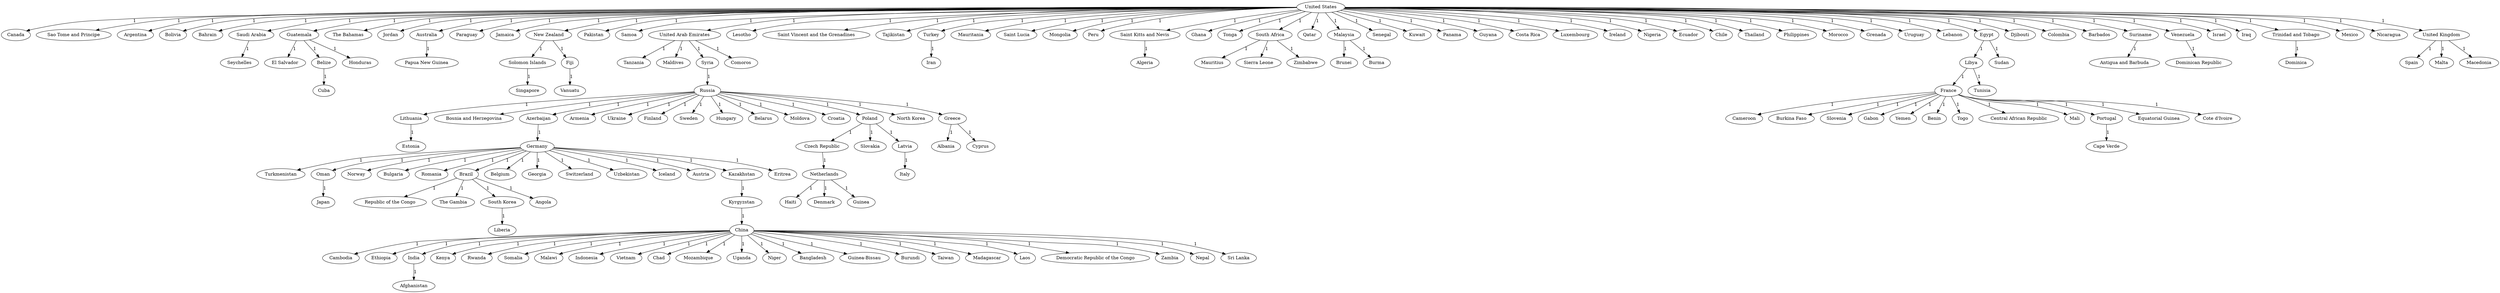 digraph graphname {
Canada;
"Sao Tome and Principe";
Turkmenistan;
Lithuania;
Cambodia;
"Republic of the Congo";
Ethiopia;
"The Gambia";
Argentina;
Bolivia;
Cameroon;
"Burkina Faso";
Bahrain;
"Saudi Arabia";
"Cape Verde";
Slovenia;
Guatemala;
"Bosnia and Herzegovina";
"The Bahamas";
Jordan;
Dominica;
Australia;
Liberia;
Netherlands;
Paraguay;
Jamaica;
Oman;
Tanzania;
Gabon;
"New Zealand";
Yemen;
Pakistan;
Albania;
Samoa;
"United Arab Emirates";
India;
Azerbaijan;
Lesotho;
"Saint Vincent and the Grenadines";
Kenya;
"South Korea";
Tajikistan;
Turkey;
Afghanistan;
"Czech Republic";
Mauritania;
"Solomon Islands";
"Saint Lucia";
Mongolia;
France;
Rwanda;
Slovakia;
Somalia;
Peru;
Vanuatu;
Norway;
Malawi;
Benin;
Singapore;
"Saint Kitts and Nevis";
Togo;
China;
Armenia;
"Dominican Republic";
Ukraine;
Ghana;
Tonga;
Finland;
Libya;
Indonesia;
"Central African Republic";
Mauritius;
Sweden;
Vietnam;
Mali;
Russia;
Bulgaria;
"United States";
Romania;
Angola;
Chad;
"South Africa";
Cyprus;
Qatar;
Malaysia;
Senegal;
Mozambique;
Uganda;
Hungary;
Niger;
Brazil;
Kuwait;
Panama;
Guyana;
"Costa Rica";
Luxembourg;
Ireland;
Nigeria;
Ecuador;
Bangladesh;
Brunei;
Belarus;
Iran;
Algeria;
"El Salvador";
Chile;
Belgium;
Thailand;
Haiti;
Belize;
"Sierra Leone";
Georgia;
Denmark;
Philippines;
Moldova;
Morocco;
Croatia;
"Guinea-Bissau";
Switzerland;
Grenada;
Seychelles;
Portugal;
Estonia;
Uruguay;
"Equatorial Guinea";
Lebanon;
Uzbekistan;
Egypt;
Djibouti;
"Antigua and Barbuda";
Spain;
Colombia;
Burundi;
Taiwan;
Fiji;
Barbados;
Madagascar;
Italy;
Sudan;
Laos;
Malta;
"Democratic Republic of the Congo";
Maldives;
Suriname;
Venezuela;
Israel;
Iceland;
Zambia;
Austria;
"Papua New Guinea";
"Cote d'Ivoire";
Zimbabwe;
Germany;
Kazakhstan;
Poland;
Eritrea;
Kyrgyzstan;
Iraq;
Macedonia;
"North Korea";
"Trinidad and Tobago";
Latvia;
Japan;
Syria;
Nepal;
Burma;
Honduras;
Mexico;
Tunisia;
Nicaragua;
Cuba;
"United Kingdom";
Greece;
"Sri Lanka";
Guinea;
Comoros;
Lithuania -> Estonia  [weight=1, label=1];
"Saudi Arabia" -> Seychelles  [weight=1, label=1];
Guatemala -> "El Salvador"  [weight=1, label=1];
Guatemala -> Belize  [weight=1, label=1];
Guatemala -> Honduras  [weight=1, label=1];
Australia -> "Papua New Guinea"  [weight=1, label=1];
Netherlands -> Haiti  [weight=1, label=1];
Netherlands -> Denmark  [weight=1, label=1];
Netherlands -> Guinea  [weight=1, label=1];
Oman -> Japan  [weight=1, label=1];
"New Zealand" -> "Solomon Islands"  [weight=1, label=1];
"New Zealand" -> Fiji  [weight=1, label=1];
"United Arab Emirates" -> Tanzania  [weight=1, label=1];
"United Arab Emirates" -> Maldives  [weight=1, label=1];
"United Arab Emirates" -> Syria  [weight=1, label=1];
"United Arab Emirates" -> Comoros  [weight=1, label=1];
India -> Afghanistan  [weight=1, label=1];
Azerbaijan -> Germany  [weight=1, label=1];
"South Korea" -> Liberia  [weight=1, label=1];
Turkey -> Iran  [weight=1, label=1];
"Czech Republic" -> Netherlands  [weight=1, label=1];
"Solomon Islands" -> Singapore  [weight=1, label=1];
France -> Cameroon  [weight=1, label=1];
France -> "Burkina Faso"  [weight=1, label=1];
France -> Slovenia  [weight=1, label=1];
France -> Gabon  [weight=1, label=1];
France -> Yemen  [weight=1, label=1];
France -> Benin  [weight=1, label=1];
France -> Togo  [weight=1, label=1];
France -> "Central African Republic"  [weight=1, label=1];
France -> Mali  [weight=1, label=1];
France -> Portugal  [weight=1, label=1];
France -> "Cote d'Ivoire"  [weight=1, label=1];
France -> "Equatorial Guinea"  [weight=1, label=1];
"Saint Kitts and Nevis" -> Algeria  [weight=1, label=1];
China -> Cambodia  [weight=1, label=1];
China -> Ethiopia  [weight=1, label=1];
China -> "Sri Lanka"  [weight=1, label=1];
China -> India  [weight=1, label=1];
China -> Madagascar  [weight=1, label=1];
China -> Kenya  [weight=1, label=1];
China -> Rwanda  [weight=1, label=1];
China -> Somalia  [weight=1, label=1];
China -> Malawi  [weight=1, label=1];
China -> Indonesia  [weight=1, label=1];
China -> Chad  [weight=1, label=1];
China -> Vietnam  [weight=1, label=1];
China -> Mozambique  [weight=1, label=1];
China -> Uganda  [weight=1, label=1];
China -> Niger  [weight=1, label=1];
China -> Bangladesh  [weight=1, label=1];
China -> "Guinea-Bissau"  [weight=1, label=1];
China -> Burundi  [weight=1, label=1];
China -> Taiwan  [weight=1, label=1];
China -> Laos  [weight=1, label=1];
China -> "Democratic Republic of the Congo"  [weight=1, label=1];
China -> Zambia  [weight=1, label=1];
China -> Nepal  [weight=1, label=1];
Libya -> France  [weight=1, label=1];
Libya -> Tunisia  [weight=1, label=1];
Russia -> Lithuania  [weight=1, label=1];
Russia -> "Bosnia and Herzegovina"  [weight=1, label=1];
Russia -> Azerbaijan  [weight=1, label=1];
Russia -> Hungary  [weight=1, label=1];
Russia -> Armenia  [weight=1, label=1];
Russia -> Ukraine  [weight=1, label=1];
Russia -> Finland  [weight=1, label=1];
Russia -> Sweden  [weight=1, label=1];
Russia -> Belarus  [weight=1, label=1];
Russia -> Moldova  [weight=1, label=1];
Russia -> Croatia  [weight=1, label=1];
Russia -> Poland  [weight=1, label=1];
Russia -> "North Korea"  [weight=1, label=1];
Russia -> Greece  [weight=1, label=1];
"United States" -> Canada  [weight=1, label=1];
"United States" -> "Sao Tome and Principe"  [weight=1, label=1];
"United States" -> Argentina  [weight=1, label=1];
"United States" -> Bolivia  [weight=1, label=1];
"United States" -> Bahrain  [weight=1, label=1];
"United States" -> "Saudi Arabia"  [weight=1, label=1];
"United States" -> Guatemala  [weight=1, label=1];
"United States" -> Kuwait  [weight=1, label=1];
"United States" -> Jamaica  [weight=1, label=1];
"United States" -> "New Zealand"  [weight=1, label=1];
"United States" -> Pakistan  [weight=1, label=1];
"United States" -> Samoa  [weight=1, label=1];
"United States" -> "United Arab Emirates"  [weight=1, label=1];
"United States" -> Lesotho  [weight=1, label=1];
"United States" -> "Saint Vincent and the Grenadines"  [weight=1, label=1];
"United States" -> Tajikistan  [weight=1, label=1];
"United States" -> Turkey  [weight=1, label=1];
"United States" -> "Saint Lucia"  [weight=1, label=1];
"United States" -> Mongolia  [weight=1, label=1];
"United States" -> Peru  [weight=1, label=1];
"United States" -> "Saint Kitts and Nevis"  [weight=1, label=1];
"United States" -> Ghana  [weight=1, label=1];
"United States" -> Tonga  [weight=1, label=1];
"United States" -> "South Africa"  [weight=1, label=1];
"United States" -> Malaysia  [weight=1, label=1];
"United States" -> Senegal  [weight=1, label=1];
"United States" -> "The Bahamas"  [weight=1, label=1];
"United States" -> Panama  [weight=1, label=1];
"United States" -> "Costa Rica"  [weight=1, label=1];
"United States" -> Luxembourg  [weight=1, label=1];
"United States" -> Ireland  [weight=1, label=1];
"United States" -> Nigeria  [weight=1, label=1];
"United States" -> Ecuador  [weight=1, label=1];
"United States" -> Australia  [weight=1, label=1];
"United States" -> Chile  [weight=1, label=1];
"United States" -> Thailand  [weight=1, label=1];
"United States" -> Philippines  [weight=1, label=1];
"United States" -> Morocco  [weight=1, label=1];
"United States" -> Grenada  [weight=1, label=1];
"United States" -> Iraq  [weight=1, label=1];
"United States" -> Uruguay  [weight=1, label=1];
"United States" -> Mexico  [weight=1, label=1];
"United States" -> Lebanon  [weight=1, label=1];
"United States" -> Djibouti  [weight=1, label=1];
"United States" -> Colombia  [weight=1, label=1];
"United States" -> Nicaragua  [weight=1, label=1];
"United States" -> Barbados  [weight=1, label=1];
"United States" -> Qatar  [weight=1, label=1];
"United States" -> Suriname  [weight=1, label=1];
"United States" -> Venezuela  [weight=1, label=1];
"United States" -> Israel  [weight=1, label=1];
"United States" -> Jordan  [weight=1, label=1];
"United States" -> Mauritania  [weight=1, label=1];
"United States" -> "Trinidad and Tobago"  [weight=1, label=1];
"United States" -> Guyana  [weight=1, label=1];
"United States" -> Egypt  [weight=1, label=1];
"United States" -> "United Kingdom"  [weight=1, label=1];
"United States" -> Paraguay  [weight=1, label=1];
"South Africa" -> Mauritius  [weight=1, label=1];
"South Africa" -> "Sierra Leone"  [weight=1, label=1];
"South Africa" -> Zimbabwe  [weight=1, label=1];
Malaysia -> Brunei  [weight=1, label=1];
Malaysia -> Burma  [weight=1, label=1];
Brazil -> "Republic of the Congo"  [weight=1, label=1];
Brazil -> "The Gambia"  [weight=1, label=1];
Brazil -> "South Korea"  [weight=1, label=1];
Brazil -> Angola  [weight=1, label=1];
Belize -> Cuba  [weight=1, label=1];
Portugal -> "Cape Verde"  [weight=1, label=1];
Egypt -> Libya  [weight=1, label=1];
Egypt -> Sudan  [weight=1, label=1];
Fiji -> Vanuatu  [weight=1, label=1];
Suriname -> "Antigua and Barbuda"  [weight=1, label=1];
Venezuela -> "Dominican Republic"  [weight=1, label=1];
Germany -> Turkmenistan  [weight=1, label=1];
Germany -> Oman  [weight=1, label=1];
Germany -> Eritrea  [weight=1, label=1];
Germany -> Norway  [weight=1, label=1];
Germany -> Bulgaria  [weight=1, label=1];
Germany -> Romania  [weight=1, label=1];
Germany -> Brazil  [weight=1, label=1];
Germany -> Belgium  [weight=1, label=1];
Germany -> Georgia  [weight=1, label=1];
Germany -> Switzerland  [weight=1, label=1];
Germany -> Uzbekistan  [weight=1, label=1];
Germany -> Iceland  [weight=1, label=1];
Germany -> Austria  [weight=1, label=1];
Germany -> Kazakhstan  [weight=1, label=1];
Kazakhstan -> Kyrgyzstan  [weight=1, label=1];
Poland -> "Czech Republic"  [weight=1, label=1];
Poland -> Slovakia  [weight=1, label=1];
Poland -> Latvia  [weight=1, label=1];
Kyrgyzstan -> China  [weight=1, label=1];
"Trinidad and Tobago" -> Dominica  [weight=1, label=1];
Latvia -> Italy  [weight=1, label=1];
Syria -> Russia  [weight=1, label=1];
"United Kingdom" -> Spain  [weight=1, label=1];
"United Kingdom" -> Malta  [weight=1, label=1];
"United Kingdom" -> Macedonia  [weight=1, label=1];
Greece -> Albania  [weight=1, label=1];
Greece -> Cyprus  [weight=1, label=1];
}
